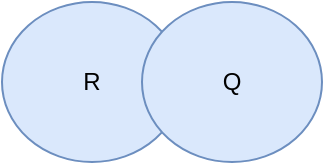 <mxfile version="12.2.2" type="device" pages="1"><diagram id="3yE8-tq1zbjK2HTIXnpt" name="Page-1"><mxGraphModel dx="932" dy="597" grid="1" gridSize="10" guides="1" tooltips="1" connect="1" arrows="1" fold="1" page="1" pageScale="1" pageWidth="827" pageHeight="1169" math="0" shadow="0"><root><mxCell id="0"/><mxCell id="1" parent="0"/><mxCell id="3OvMDyXZGYeXlMdjLErL-1" value="R" style="ellipse;whiteSpace=wrap;html=1;fillColor=#dae8fc;strokeColor=#6c8ebf;" vertex="1" parent="1"><mxGeometry x="100" y="50" width="90" height="80" as="geometry"/></mxCell><mxCell id="3OvMDyXZGYeXlMdjLErL-2" value="Q" style="ellipse;whiteSpace=wrap;html=1;fillColor=#dae8fc;strokeColor=#6c8ebf;" vertex="1" parent="1"><mxGeometry x="170" y="50" width="90" height="80" as="geometry"/></mxCell></root></mxGraphModel></diagram></mxfile>